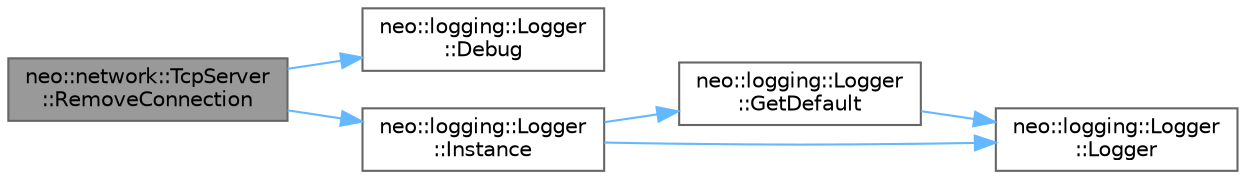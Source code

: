 digraph "neo::network::TcpServer::RemoveConnection"
{
 // LATEX_PDF_SIZE
  bgcolor="transparent";
  edge [fontname=Helvetica,fontsize=10,labelfontname=Helvetica,labelfontsize=10];
  node [fontname=Helvetica,fontsize=10,shape=box,height=0.2,width=0.4];
  rankdir="LR";
  Node1 [id="Node000001",label="neo::network::TcpServer\l::RemoveConnection",height=0.2,width=0.4,color="gray40", fillcolor="grey60", style="filled", fontcolor="black",tooltip=" "];
  Node1 -> Node2 [id="edge1_Node000001_Node000002",color="steelblue1",style="solid",tooltip=" "];
  Node2 [id="Node000002",label="neo::logging::Logger\l::Debug",height=0.2,width=0.4,color="grey40", fillcolor="white", style="filled",URL="$classneo_1_1logging_1_1_logger.html#a93c1f33b6b290b2e6220e599d0afc9f1",tooltip="Log a debug message."];
  Node1 -> Node3 [id="edge2_Node000001_Node000003",color="steelblue1",style="solid",tooltip=" "];
  Node3 [id="Node000003",label="neo::logging::Logger\l::Instance",height=0.2,width=0.4,color="grey40", fillcolor="white", style="filled",URL="$classneo_1_1logging_1_1_logger.html#ae6d1d8d54985e37831b0f0e66b61be87",tooltip="Get the singleton logger instance (alias for GetDefault)"];
  Node3 -> Node4 [id="edge3_Node000003_Node000004",color="steelblue1",style="solid",tooltip=" "];
  Node4 [id="Node000004",label="neo::logging::Logger\l::GetDefault",height=0.2,width=0.4,color="grey40", fillcolor="white", style="filled",URL="$classneo_1_1logging_1_1_logger.html#abff18ad1faab25601174fa98b85159b9",tooltip="Get the default logger instance."];
  Node4 -> Node5 [id="edge4_Node000004_Node000005",color="steelblue1",style="solid",tooltip=" "];
  Node5 [id="Node000005",label="neo::logging::Logger\l::Logger",height=0.2,width=0.4,color="grey40", fillcolor="white", style="filled",URL="$classneo_1_1logging_1_1_logger.html#a8e3e3c0db70c7a54b526744fc406eb55",tooltip="Constructor."];
  Node3 -> Node5 [id="edge5_Node000003_Node000005",color="steelblue1",style="solid",tooltip=" "];
}
